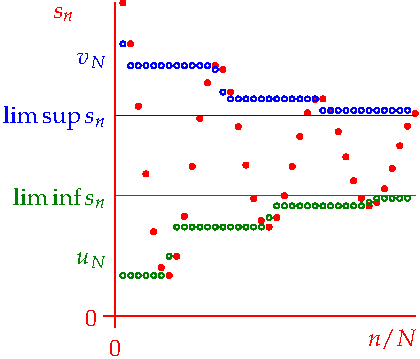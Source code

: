 settings.tex="pdflatex";

texpreamble("\usepackage{amsmath}
\usepackage{amsthm,amssymb}
\usepackage{mathpazo}
\usepackage[svgnames]{xcolor}
");
import graph;

size(210,180,IgnoreAspect);

dotfactor=6;

real f(real n){return 4+sin(n/2)+4*exp(-n/20)*cos(n/2);}

int Max=39;

dot((1,f(1)),red);
	
for(int j=2; j<=Max; ++j){
	real[] a=sequence(j,Max+20);
	real M=max(map(f,a));
	real m=min(map(f,a));
	dot((j,f(j)),red);
	dot((j-1,M),blue,NoFill);
	dot((j-1,m),deepgreen,NoFill);
	}
	
labely("$\limsup s_n$",5,blue);
labely("$\liminf s_n$",3,deepgreen);
labely("$v_{N}$",6.5,blue);
labely("$u_{N}$",1.5,deepgreen);
draw((0,5)--(Max,5),blue+linewidth(0.3));
draw((0,3)--(Max,3),deepgreen+linewidth(0.3));

xaxis(0,Max,red,RightTicks(new real[]{0}));
yaxis("$s_n$",0,red,LeftTicks(new real[]{0}));
labelx("$n/N$",Max-3,red);
